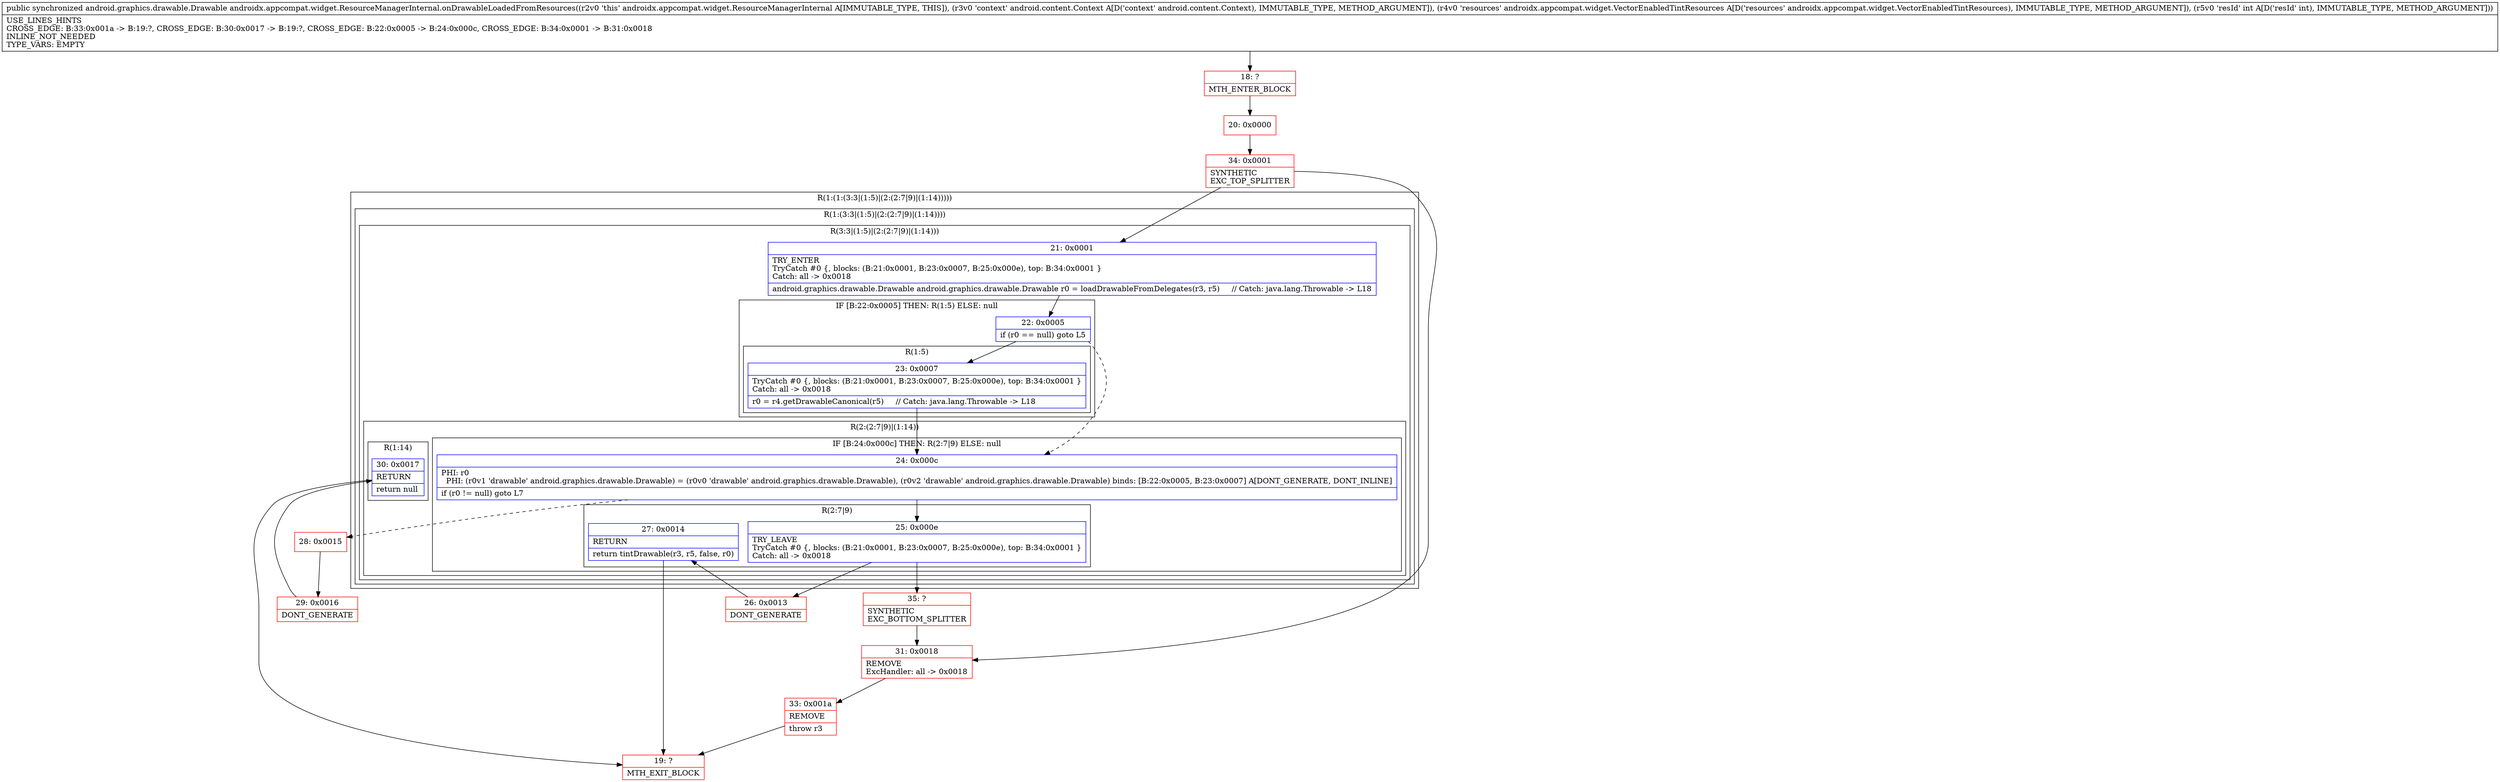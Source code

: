 digraph "CFG forandroidx.appcompat.widget.ResourceManagerInternal.onDrawableLoadedFromResources(Landroid\/content\/Context;Landroidx\/appcompat\/widget\/VectorEnabledTintResources;I)Landroid\/graphics\/drawable\/Drawable;" {
subgraph cluster_Region_1477595295 {
label = "R(1:(1:(3:3|(1:5)|(2:(2:7|9)|(1:14)))))";
node [shape=record,color=blue];
subgraph cluster_Region_1883526482 {
label = "R(1:(3:3|(1:5)|(2:(2:7|9)|(1:14))))";
node [shape=record,color=blue];
subgraph cluster_Region_1778209541 {
label = "R(3:3|(1:5)|(2:(2:7|9)|(1:14)))";
node [shape=record,color=blue];
Node_21 [shape=record,label="{21\:\ 0x0001|TRY_ENTER\lTryCatch #0 \{, blocks: (B:21:0x0001, B:23:0x0007, B:25:0x000e), top: B:34:0x0001 \}\lCatch: all \-\> 0x0018\l|android.graphics.drawable.Drawable android.graphics.drawable.Drawable r0 = loadDrawableFromDelegates(r3, r5)     \/\/ Catch: java.lang.Throwable \-\> L18\l}"];
subgraph cluster_IfRegion_461723873 {
label = "IF [B:22:0x0005] THEN: R(1:5) ELSE: null";
node [shape=record,color=blue];
Node_22 [shape=record,label="{22\:\ 0x0005|if (r0 == null) goto L5\l}"];
subgraph cluster_Region_1525610042 {
label = "R(1:5)";
node [shape=record,color=blue];
Node_23 [shape=record,label="{23\:\ 0x0007|TryCatch #0 \{, blocks: (B:21:0x0001, B:23:0x0007, B:25:0x000e), top: B:34:0x0001 \}\lCatch: all \-\> 0x0018\l|r0 = r4.getDrawableCanonical(r5)     \/\/ Catch: java.lang.Throwable \-\> L18\l}"];
}
}
subgraph cluster_Region_747588650 {
label = "R(2:(2:7|9)|(1:14))";
node [shape=record,color=blue];
subgraph cluster_IfRegion_626706815 {
label = "IF [B:24:0x000c] THEN: R(2:7|9) ELSE: null";
node [shape=record,color=blue];
Node_24 [shape=record,label="{24\:\ 0x000c|PHI: r0 \l  PHI: (r0v1 'drawable' android.graphics.drawable.Drawable) = (r0v0 'drawable' android.graphics.drawable.Drawable), (r0v2 'drawable' android.graphics.drawable.Drawable) binds: [B:22:0x0005, B:23:0x0007] A[DONT_GENERATE, DONT_INLINE]\l|if (r0 != null) goto L7\l}"];
subgraph cluster_Region_641520554 {
label = "R(2:7|9)";
node [shape=record,color=blue];
Node_25 [shape=record,label="{25\:\ 0x000e|TRY_LEAVE\lTryCatch #0 \{, blocks: (B:21:0x0001, B:23:0x0007, B:25:0x000e), top: B:34:0x0001 \}\lCatch: all \-\> 0x0018\l}"];
Node_27 [shape=record,label="{27\:\ 0x0014|RETURN\l|return tintDrawable(r3, r5, false, r0)\l}"];
}
}
subgraph cluster_Region_227759431 {
label = "R(1:14)";
node [shape=record,color=blue];
Node_30 [shape=record,label="{30\:\ 0x0017|RETURN\l|return null\l}"];
}
}
}
}
}
Node_18 [shape=record,color=red,label="{18\:\ ?|MTH_ENTER_BLOCK\l}"];
Node_20 [shape=record,color=red,label="{20\:\ 0x0000}"];
Node_34 [shape=record,color=red,label="{34\:\ 0x0001|SYNTHETIC\lEXC_TOP_SPLITTER\l}"];
Node_26 [shape=record,color=red,label="{26\:\ 0x0013|DONT_GENERATE\l}"];
Node_19 [shape=record,color=red,label="{19\:\ ?|MTH_EXIT_BLOCK\l}"];
Node_35 [shape=record,color=red,label="{35\:\ ?|SYNTHETIC\lEXC_BOTTOM_SPLITTER\l}"];
Node_28 [shape=record,color=red,label="{28\:\ 0x0015}"];
Node_29 [shape=record,color=red,label="{29\:\ 0x0016|DONT_GENERATE\l}"];
Node_31 [shape=record,color=red,label="{31\:\ 0x0018|REMOVE\lExcHandler: all \-\> 0x0018\l}"];
Node_33 [shape=record,color=red,label="{33\:\ 0x001a|REMOVE\l|throw r3\l}"];
MethodNode[shape=record,label="{public synchronized android.graphics.drawable.Drawable androidx.appcompat.widget.ResourceManagerInternal.onDrawableLoadedFromResources((r2v0 'this' androidx.appcompat.widget.ResourceManagerInternal A[IMMUTABLE_TYPE, THIS]), (r3v0 'context' android.content.Context A[D('context' android.content.Context), IMMUTABLE_TYPE, METHOD_ARGUMENT]), (r4v0 'resources' androidx.appcompat.widget.VectorEnabledTintResources A[D('resources' androidx.appcompat.widget.VectorEnabledTintResources), IMMUTABLE_TYPE, METHOD_ARGUMENT]), (r5v0 'resId' int A[D('resId' int), IMMUTABLE_TYPE, METHOD_ARGUMENT]))  | USE_LINES_HINTS\lCROSS_EDGE: B:33:0x001a \-\> B:19:?, CROSS_EDGE: B:30:0x0017 \-\> B:19:?, CROSS_EDGE: B:22:0x0005 \-\> B:24:0x000c, CROSS_EDGE: B:34:0x0001 \-\> B:31:0x0018\lINLINE_NOT_NEEDED\lTYPE_VARS: EMPTY\l}"];
MethodNode -> Node_18;Node_21 -> Node_22;
Node_22 -> Node_23;
Node_22 -> Node_24[style=dashed];
Node_23 -> Node_24;
Node_24 -> Node_25;
Node_24 -> Node_28[style=dashed];
Node_25 -> Node_26;
Node_25 -> Node_35;
Node_27 -> Node_19;
Node_30 -> Node_19;
Node_18 -> Node_20;
Node_20 -> Node_34;
Node_34 -> Node_21;
Node_34 -> Node_31;
Node_26 -> Node_27;
Node_35 -> Node_31;
Node_28 -> Node_29;
Node_29 -> Node_30;
Node_31 -> Node_33;
Node_33 -> Node_19;
}

